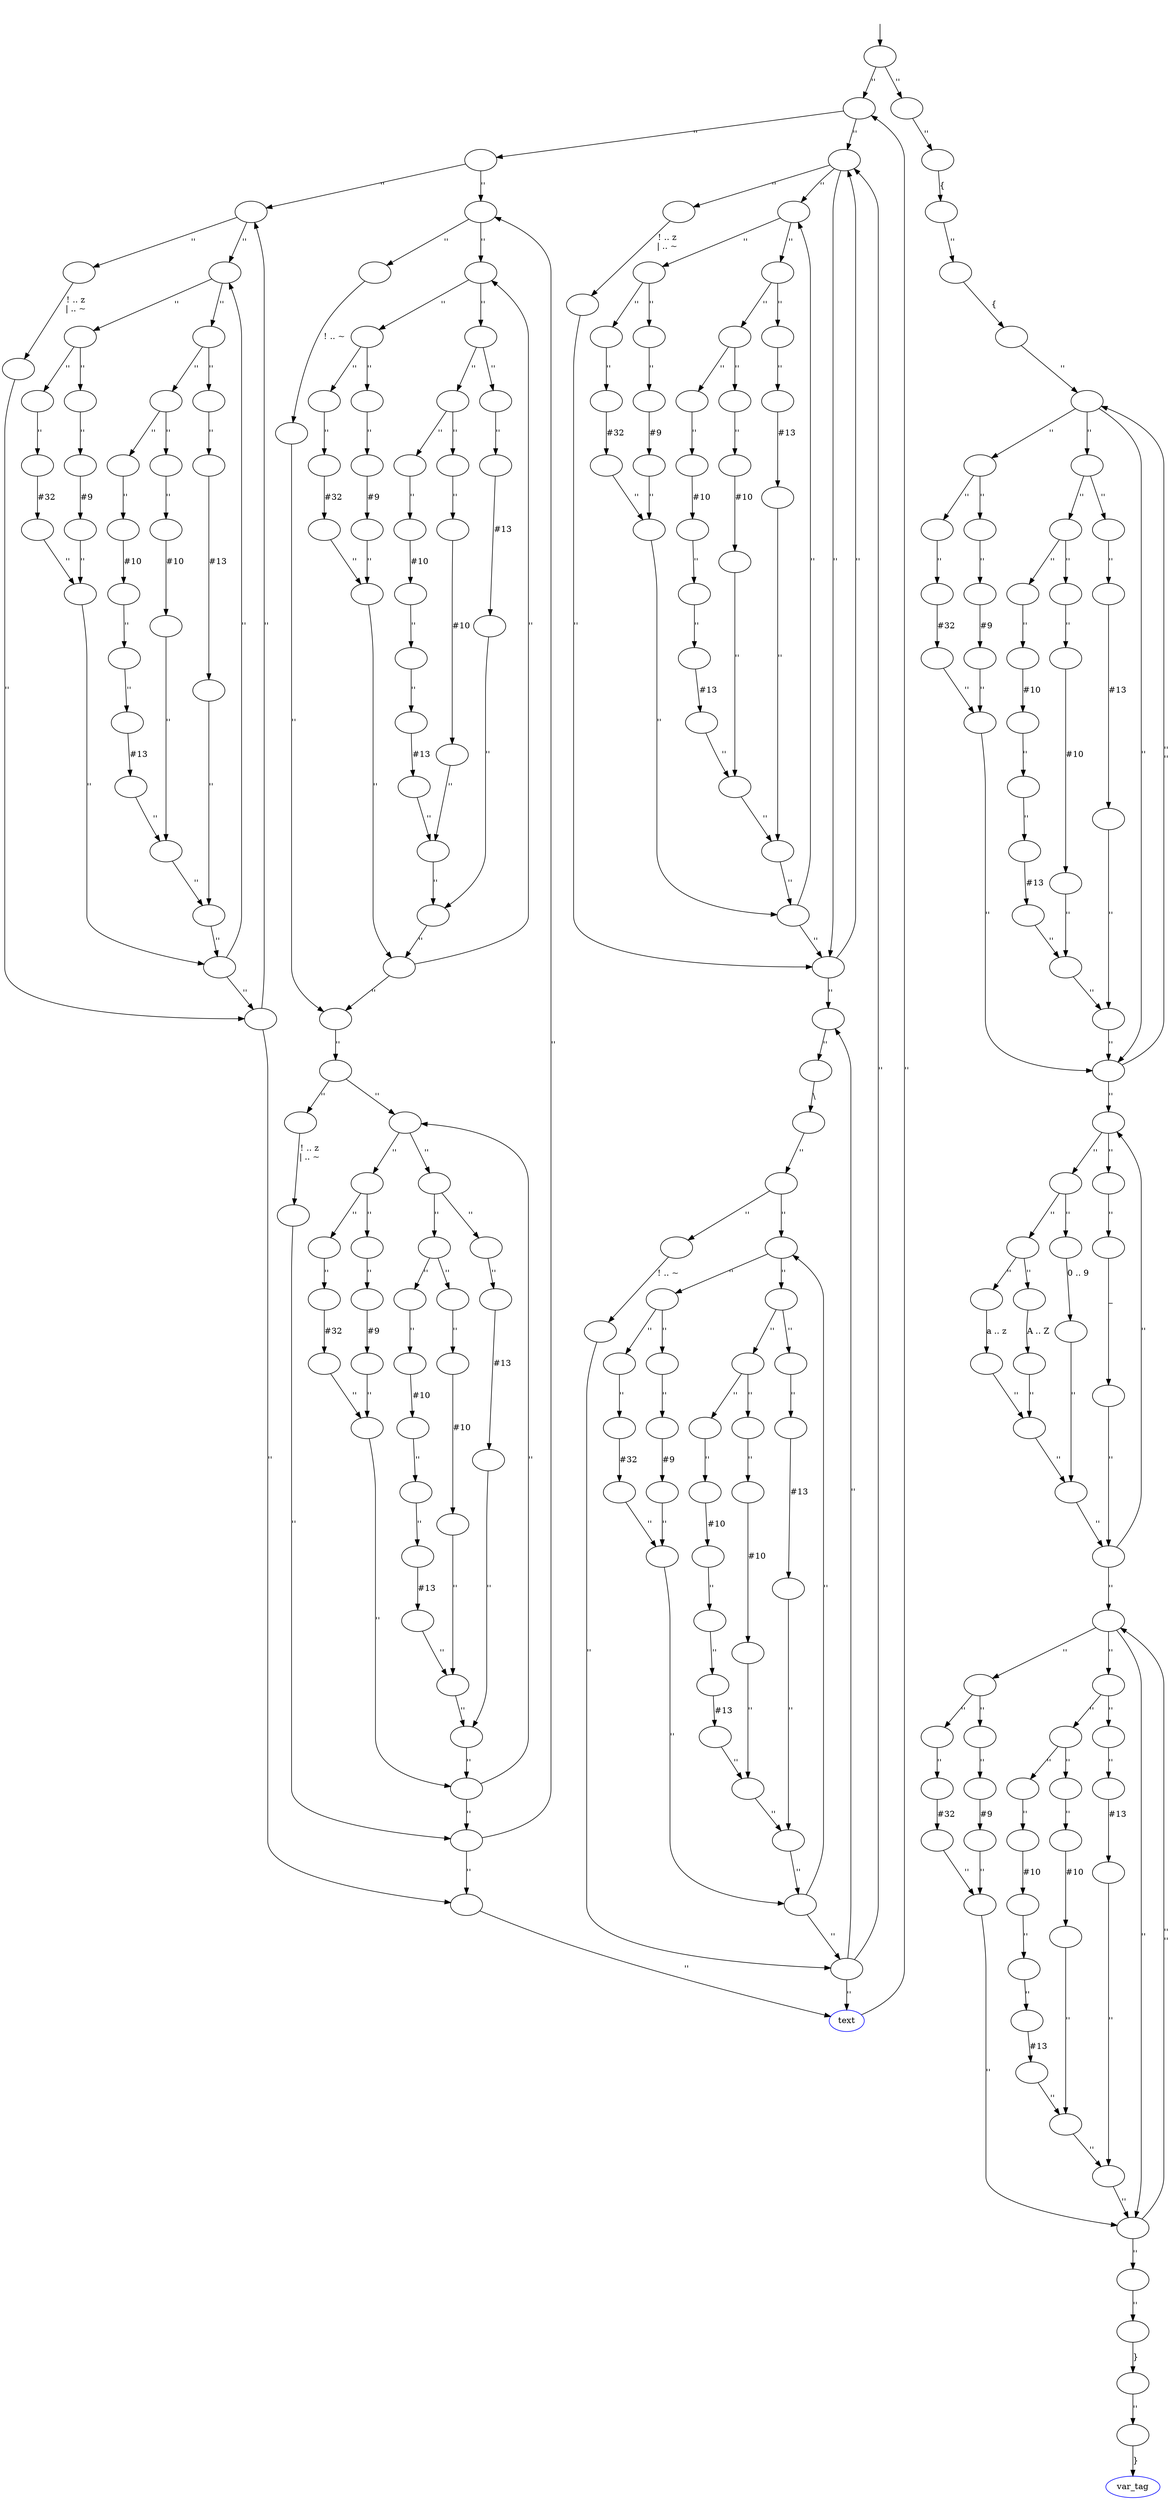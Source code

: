 digraph g {
s0[shape=oval,label=""];
s0->s93 [label="\'\'"];
s0->s158 [label="\'\'"];
s1[shape=oval,label=""];
s1->s2 [label="\'\'"];
s1->s5 [label="\'\'"];
s2[shape=oval,label=""];
s2->s3 [label="! .. z\n| .. ~"];
s3[shape=oval,label=""];
s3->s4 [label="\'\'"];
s4[shape=oval,label=""];
s4->s1 [label="\'\'"];
s4->s32 [label="\'\'"];
s5[shape=oval,label=""];
s5->s9 [label="\'\'"];
s5->s15 [label="\'\'"];
s6[shape=oval,label=""];
s6->s7 [label="\'\'"];
s7[shape=oval,label=""];
s7->s8 [label="#32"];
s8[shape=oval,label=""];
s8->s10 [label="\'\'"];
s9[shape=oval,label=""];
s9->s6 [label="\'\'"];
s9->s11 [label="\'\'"];
s10[shape=oval,label=""];
s10->s14 [label="\'\'"];
s11[shape=oval,label=""];
s11->s12 [label="\'\'"];
s12[shape=oval,label=""];
s12->s13 [label="#9"];
s13[shape=oval,label=""];
s13->s10 [label="\'\'"];
s14[shape=oval,label=""];
s14->s5 [label="\'\'"];
s14->s4 [label="\'\'"];
s15[shape=oval,label=""];
s15->s22 [label="\'\'"];
s15->s28 [label="\'\'"];
s16[shape=oval,label=""];
s16->s17 [label="\'\'"];
s17[shape=oval,label=""];
s17->s18 [label="#10"];
s18[shape=oval,label=""];
s18->s19 [label="\'\'"];
s19[shape=oval,label=""];
s19->s20 [label="\'\'"];
s20[shape=oval,label=""];
s20->s21 [label="#13"];
s21[shape=oval,label=""];
s21->s23 [label="\'\'"];
s22[shape=oval,label=""];
s22->s16 [label="\'\'"];
s22->s24 [label="\'\'"];
s23[shape=oval,label=""];
s23->s27 [label="\'\'"];
s24[shape=oval,label=""];
s24->s25 [label="\'\'"];
s25[shape=oval,label=""];
s25->s26 [label="#10"];
s26[shape=oval,label=""];
s26->s23 [label="\'\'"];
s27[shape=oval,label=""];
s27->s14 [label="\'\'"];
s28[shape=oval,label=""];
s28->s29 [label="\'\'"];
s29[shape=oval,label=""];
s29->s30 [label="#13"];
s30[shape=oval,label=""];
s30->s27 [label="\'\'"];
s31[shape=oval,label=""];
s31->s1 [label="\'\'"];
s31->s33 [label="\'\'"];
s32[shape=oval,label=""];
s32->s94 [label="\'\'"];
s33[shape=oval,label=""];
s33->s34 [label="\'\'"];
s33->s37 [label="\'\'"];
s34[shape=oval,label=""];
s34->s35 [label="! .. ~"];
s35[shape=oval,label=""];
s35->s36 [label="\'\'"];
s36[shape=oval,label=""];
s36->s63 [label="\'\'"];
s37[shape=oval,label=""];
s37->s41 [label="\'\'"];
s37->s47 [label="\'\'"];
s38[shape=oval,label=""];
s38->s39 [label="\'\'"];
s39[shape=oval,label=""];
s39->s40 [label="#32"];
s40[shape=oval,label=""];
s40->s42 [label="\'\'"];
s41[shape=oval,label=""];
s41->s38 [label="\'\'"];
s41->s43 [label="\'\'"];
s42[shape=oval,label=""];
s42->s46 [label="\'\'"];
s43[shape=oval,label=""];
s43->s44 [label="\'\'"];
s44[shape=oval,label=""];
s44->s45 [label="#9"];
s45[shape=oval,label=""];
s45->s42 [label="\'\'"];
s46[shape=oval,label=""];
s46->s37 [label="\'\'"];
s46->s36 [label="\'\'"];
s47[shape=oval,label=""];
s47->s54 [label="\'\'"];
s47->s60 [label="\'\'"];
s48[shape=oval,label=""];
s48->s49 [label="\'\'"];
s49[shape=oval,label=""];
s49->s50 [label="#10"];
s50[shape=oval,label=""];
s50->s51 [label="\'\'"];
s51[shape=oval,label=""];
s51->s52 [label="\'\'"];
s52[shape=oval,label=""];
s52->s53 [label="#13"];
s53[shape=oval,label=""];
s53->s55 [label="\'\'"];
s54[shape=oval,label=""];
s54->s48 [label="\'\'"];
s54->s56 [label="\'\'"];
s55[shape=oval,label=""];
s55->s59 [label="\'\'"];
s56[shape=oval,label=""];
s56->s57 [label="\'\'"];
s57[shape=oval,label=""];
s57->s58 [label="#10"];
s58[shape=oval,label=""];
s58->s55 [label="\'\'"];
s59[shape=oval,label=""];
s59->s46 [label="\'\'"];
s60[shape=oval,label=""];
s60->s61 [label="\'\'"];
s61[shape=oval,label=""];
s61->s62 [label="#13"];
s62[shape=oval,label=""];
s62->s59 [label="\'\'"];
s63[shape=oval,label=""];
s63->s64 [label="\'\'"];
s63->s67 [label="\'\'"];
s64[shape=oval,label=""];
s64->s65 [label="! .. z\n| .. ~"];
s65[shape=oval,label=""];
s65->s66 [label="\'\'"];
s66[shape=oval,label=""];
s66->s33 [label="\'\'"];
s66->s32 [label="\'\'"];
s67[shape=oval,label=""];
s67->s71 [label="\'\'"];
s67->s77 [label="\'\'"];
s68[shape=oval,label=""];
s68->s69 [label="\'\'"];
s69[shape=oval,label=""];
s69->s70 [label="#32"];
s70[shape=oval,label=""];
s70->s72 [label="\'\'"];
s71[shape=oval,label=""];
s71->s68 [label="\'\'"];
s71->s73 [label="\'\'"];
s72[shape=oval,label=""];
s72->s76 [label="\'\'"];
s73[shape=oval,label=""];
s73->s74 [label="\'\'"];
s74[shape=oval,label=""];
s74->s75 [label="#9"];
s75[shape=oval,label=""];
s75->s72 [label="\'\'"];
s76[shape=oval,label=""];
s76->s67 [label="\'\'"];
s76->s66 [label="\'\'"];
s77[shape=oval,label=""];
s77->s84 [label="\'\'"];
s77->s90 [label="\'\'"];
s78[shape=oval,label=""];
s78->s79 [label="\'\'"];
s79[shape=oval,label=""];
s79->s80 [label="#10"];
s80[shape=oval,label=""];
s80->s81 [label="\'\'"];
s81[shape=oval,label=""];
s81->s82 [label="\'\'"];
s82[shape=oval,label=""];
s82->s83 [label="#13"];
s83[shape=oval,label=""];
s83->s85 [label="\'\'"];
s84[shape=oval,label=""];
s84->s78 [label="\'\'"];
s84->s86 [label="\'\'"];
s85[shape=oval,label=""];
s85->s89 [label="\'\'"];
s86[shape=oval,label=""];
s86->s87 [label="\'\'"];
s87[shape=oval,label=""];
s87->s88 [label="#10"];
s88[shape=oval,label=""];
s88->s85 [label="\'\'"];
s89[shape=oval,label=""];
s89->s76 [label="\'\'"];
s90[shape=oval,label=""];
s90->s91 [label="\'\'"];
s91[shape=oval,label=""];
s91->s92 [label="#13"];
s92[shape=oval,label=""];
s92->s89 [label="\'\'"];
s93[shape=oval,label=""];
s93->s31 [label="\'\'"];
s93->s95 [label="\'\'"];
s94[shape=oval,color=blue,label="text\n"];
s94->s93 [label="\'\'"];
s95[shape=oval,label=""];
s95->s96 [label="\'\'"];
s95->s99 [label="\'\'"];
s95->s98 [label="\'\'"];
s96[shape=oval,label=""];
s96->s97 [label="! .. z\n| .. ~"];
s97[shape=oval,label=""];
s97->s98 [label="\'\'"];
s98[shape=oval,label=""];
s98->s95 [label="\'\'"];
s98->s125 [label="\'\'"];
s99[shape=oval,label=""];
s99->s103 [label="\'\'"];
s99->s109 [label="\'\'"];
s100[shape=oval,label=""];
s100->s101 [label="\'\'"];
s101[shape=oval,label=""];
s101->s102 [label="#32"];
s102[shape=oval,label=""];
s102->s104 [label="\'\'"];
s103[shape=oval,label=""];
s103->s100 [label="\'\'"];
s103->s105 [label="\'\'"];
s104[shape=oval,label=""];
s104->s108 [label="\'\'"];
s105[shape=oval,label=""];
s105->s106 [label="\'\'"];
s106[shape=oval,label=""];
s106->s107 [label="#9"];
s107[shape=oval,label=""];
s107->s104 [label="\'\'"];
s108[shape=oval,label=""];
s108->s99 [label="\'\'"];
s108->s98 [label="\'\'"];
s109[shape=oval,label=""];
s109->s116 [label="\'\'"];
s109->s122 [label="\'\'"];
s110[shape=oval,label=""];
s110->s111 [label="\'\'"];
s111[shape=oval,label=""];
s111->s112 [label="#10"];
s112[shape=oval,label=""];
s112->s113 [label="\'\'"];
s113[shape=oval,label=""];
s113->s114 [label="\'\'"];
s114[shape=oval,label=""];
s114->s115 [label="#13"];
s115[shape=oval,label=""];
s115->s117 [label="\'\'"];
s116[shape=oval,label=""];
s116->s110 [label="\'\'"];
s116->s118 [label="\'\'"];
s117[shape=oval,label=""];
s117->s121 [label="\'\'"];
s118[shape=oval,label=""];
s118->s119 [label="\'\'"];
s119[shape=oval,label=""];
s119->s120 [label="#10"];
s120[shape=oval,label=""];
s120->s117 [label="\'\'"];
s121[shape=oval,label=""];
s121->s108 [label="\'\'"];
s122[shape=oval,label=""];
s122->s123 [label="\'\'"];
s123[shape=oval,label=""];
s123->s124 [label="#13"];
s124[shape=oval,label=""];
s124->s121 [label="\'\'"];
s125[shape=oval,label=""];
s125->s126 [label="\'\'"];
s126[shape=oval,label=""];
s126->s127 [label="\\"];
s127[shape=oval,label=""];
s127->s128 [label="\'\'"];
s128[shape=oval,label=""];
s128->s129 [label="\'\'"];
s128->s132 [label="\'\'"];
s129[shape=oval,label=""];
s129->s130 [label="! .. ~"];
s130[shape=oval,label=""];
s130->s131 [label="\'\'"];
s131[shape=oval,label=""];
s131->s125 [label="\'\'"];
s131->s95 [label="\'\'"];
s131->s94 [label="\'\'"];
s132[shape=oval,label=""];
s132->s136 [label="\'\'"];
s132->s142 [label="\'\'"];
s133[shape=oval,label=""];
s133->s134 [label="\'\'"];
s134[shape=oval,label=""];
s134->s135 [label="#32"];
s135[shape=oval,label=""];
s135->s137 [label="\'\'"];
s136[shape=oval,label=""];
s136->s133 [label="\'\'"];
s136->s138 [label="\'\'"];
s137[shape=oval,label=""];
s137->s141 [label="\'\'"];
s138[shape=oval,label=""];
s138->s139 [label="\'\'"];
s139[shape=oval,label=""];
s139->s140 [label="#9"];
s140[shape=oval,label=""];
s140->s137 [label="\'\'"];
s141[shape=oval,label=""];
s141->s132 [label="\'\'"];
s141->s131 [label="\'\'"];
s142[shape=oval,label=""];
s142->s149 [label="\'\'"];
s142->s155 [label="\'\'"];
s143[shape=oval,label=""];
s143->s144 [label="\'\'"];
s144[shape=oval,label=""];
s144->s145 [label="#10"];
s145[shape=oval,label=""];
s145->s146 [label="\'\'"];
s146[shape=oval,label=""];
s146->s147 [label="\'\'"];
s147[shape=oval,label=""];
s147->s148 [label="#13"];
s148[shape=oval,label=""];
s148->s150 [label="\'\'"];
s149[shape=oval,label=""];
s149->s143 [label="\'\'"];
s149->s151 [label="\'\'"];
s150[shape=oval,label=""];
s150->s154 [label="\'\'"];
s151[shape=oval,label=""];
s151->s152 [label="\'\'"];
s152[shape=oval,label=""];
s152->s153 [label="#10"];
s153[shape=oval,label=""];
s153->s150 [label="\'\'"];
s154[shape=oval,label=""];
s154->s141 [label="\'\'"];
s155[shape=oval,label=""];
s155->s156 [label="\'\'"];
s156[shape=oval,label=""];
s156->s157 [label="#13"];
s157[shape=oval,label=""];
s157->s154 [label="\'\'"];
s158[shape=oval,label=""];
s158->s159 [label="\'\'"];
s159[shape=oval,label=""];
s159->s160 [label="{"];
s160[shape=oval,label=""];
s160->s161 [label="\'\'"];
s161[shape=oval,label=""];
s161->s162 [label="{"];
s162[shape=oval,label=""];
s162->s163 [label="\'\'"];
s163[shape=oval,label=""];
s163->s167 [label="\'\'"];
s163->s173 [label="\'\'"];
s163->s172 [label="\'\'"];
s164[shape=oval,label=""];
s164->s165 [label="\'\'"];
s165[shape=oval,label=""];
s165->s166 [label="#32"];
s166[shape=oval,label=""];
s166->s168 [label="\'\'"];
s167[shape=oval,label=""];
s167->s164 [label="\'\'"];
s167->s169 [label="\'\'"];
s168[shape=oval,label=""];
s168->s172 [label="\'\'"];
s169[shape=oval,label=""];
s169->s170 [label="\'\'"];
s170[shape=oval,label=""];
s170->s171 [label="#9"];
s171[shape=oval,label=""];
s171->s168 [label="\'\'"];
s172[shape=oval,label=""];
s172->s163 [label="\'\'\n\'\'"];
s172->s189 [label="\'\'"];
s173[shape=oval,label=""];
s173->s180 [label="\'\'"];
s173->s186 [label="\'\'"];
s174[shape=oval,label=""];
s174->s175 [label="\'\'"];
s175[shape=oval,label=""];
s175->s176 [label="#10"];
s176[shape=oval,label=""];
s176->s177 [label="\'\'"];
s177[shape=oval,label=""];
s177->s178 [label="\'\'"];
s178[shape=oval,label=""];
s178->s179 [label="#13"];
s179[shape=oval,label=""];
s179->s181 [label="\'\'"];
s180[shape=oval,label=""];
s180->s174 [label="\'\'"];
s180->s182 [label="\'\'"];
s181[shape=oval,label=""];
s181->s185 [label="\'\'"];
s182[shape=oval,label=""];
s182->s183 [label="\'\'"];
s183[shape=oval,label=""];
s183->s184 [label="#10"];
s184[shape=oval,label=""];
s184->s181 [label="\'\'"];
s185[shape=oval,label=""];
s185->s172 [label="\'\'"];
s186[shape=oval,label=""];
s186->s187 [label="\'\'"];
s187[shape=oval,label=""];
s187->s188 [label="#13"];
s188[shape=oval,label=""];
s188->s185 [label="\'\'"];
s189[shape=oval,label=""];
s189->s196 [label="\'\'"];
s189->s201 [label="\'\'"];
s190[shape=oval,label=""];
s190->s191 [label="a .. z"];
s191[shape=oval,label=""];
s191->s193 [label="\'\'"];
s192[shape=oval,label=""];
s192->s190 [label="\'\'"];
s192->s194 [label="\'\'"];
s193[shape=oval,label=""];
s193->s197 [label="\'\'"];
s194[shape=oval,label=""];
s194->s195 [label="A .. Z"];
s195[shape=oval,label=""];
s195->s193 [label="\'\'"];
s196[shape=oval,label=""];
s196->s192 [label="\'\'"];
s196->s198 [label="\'\'"];
s197[shape=oval,label=""];
s197->s200 [label="\'\'"];
s198[shape=oval,label=""];
s198->s199 [label="0 .. 9"];
s199[shape=oval,label=""];
s199->s197 [label="\'\'"];
s200[shape=oval,label=""];
s200->s189 [label="\'\'"];
s200->s204 [label="\'\'"];
s201[shape=oval,label=""];
s201->s202 [label="\'\'"];
s202[shape=oval,label=""];
s202->s203 [label="_"];
s203[shape=oval,label=""];
s203->s200 [label="\'\'"];
s204[shape=oval,label=""];
s204->s208 [label="\'\'"];
s204->s214 [label="\'\'"];
s204->s213 [label="\'\'"];
s205[shape=oval,label=""];
s205->s206 [label="\'\'"];
s206[shape=oval,label=""];
s206->s207 [label="#32"];
s207[shape=oval,label=""];
s207->s209 [label="\'\'"];
s208[shape=oval,label=""];
s208->s205 [label="\'\'"];
s208->s210 [label="\'\'"];
s209[shape=oval,label=""];
s209->s213 [label="\'\'"];
s210[shape=oval,label=""];
s210->s211 [label="\'\'"];
s211[shape=oval,label=""];
s211->s212 [label="#9"];
s212[shape=oval,label=""];
s212->s209 [label="\'\'"];
s213[shape=oval,label=""];
s213->s204 [label="\'\'\n\'\'"];
s213->s230 [label="\'\'"];
s214[shape=oval,label=""];
s214->s221 [label="\'\'"];
s214->s227 [label="\'\'"];
s215[shape=oval,label=""];
s215->s216 [label="\'\'"];
s216[shape=oval,label=""];
s216->s217 [label="#10"];
s217[shape=oval,label=""];
s217->s218 [label="\'\'"];
s218[shape=oval,label=""];
s218->s219 [label="\'\'"];
s219[shape=oval,label=""];
s219->s220 [label="#13"];
s220[shape=oval,label=""];
s220->s222 [label="\'\'"];
s221[shape=oval,label=""];
s221->s215 [label="\'\'"];
s221->s223 [label="\'\'"];
s222[shape=oval,label=""];
s222->s226 [label="\'\'"];
s223[shape=oval,label=""];
s223->s224 [label="\'\'"];
s224[shape=oval,label=""];
s224->s225 [label="#10"];
s225[shape=oval,label=""];
s225->s222 [label="\'\'"];
s226[shape=oval,label=""];
s226->s213 [label="\'\'"];
s227[shape=oval,label=""];
s227->s228 [label="\'\'"];
s228[shape=oval,label=""];
s228->s229 [label="#13"];
s229[shape=oval,label=""];
s229->s226 [label="\'\'"];
s230[shape=oval,label=""];
s230->s231 [label="\'\'"];
s231[shape=oval,label=""];
s231->s232 [label="}"];
s232[shape=oval,label=""];
s232->s233 [label="\'\'"];
s233[shape=oval,label=""];
s233->s234 [label="}"];
s234[shape=oval,color=blue,label="var_tag\n"];
empty->s0; empty[label="",shape=none];
}
